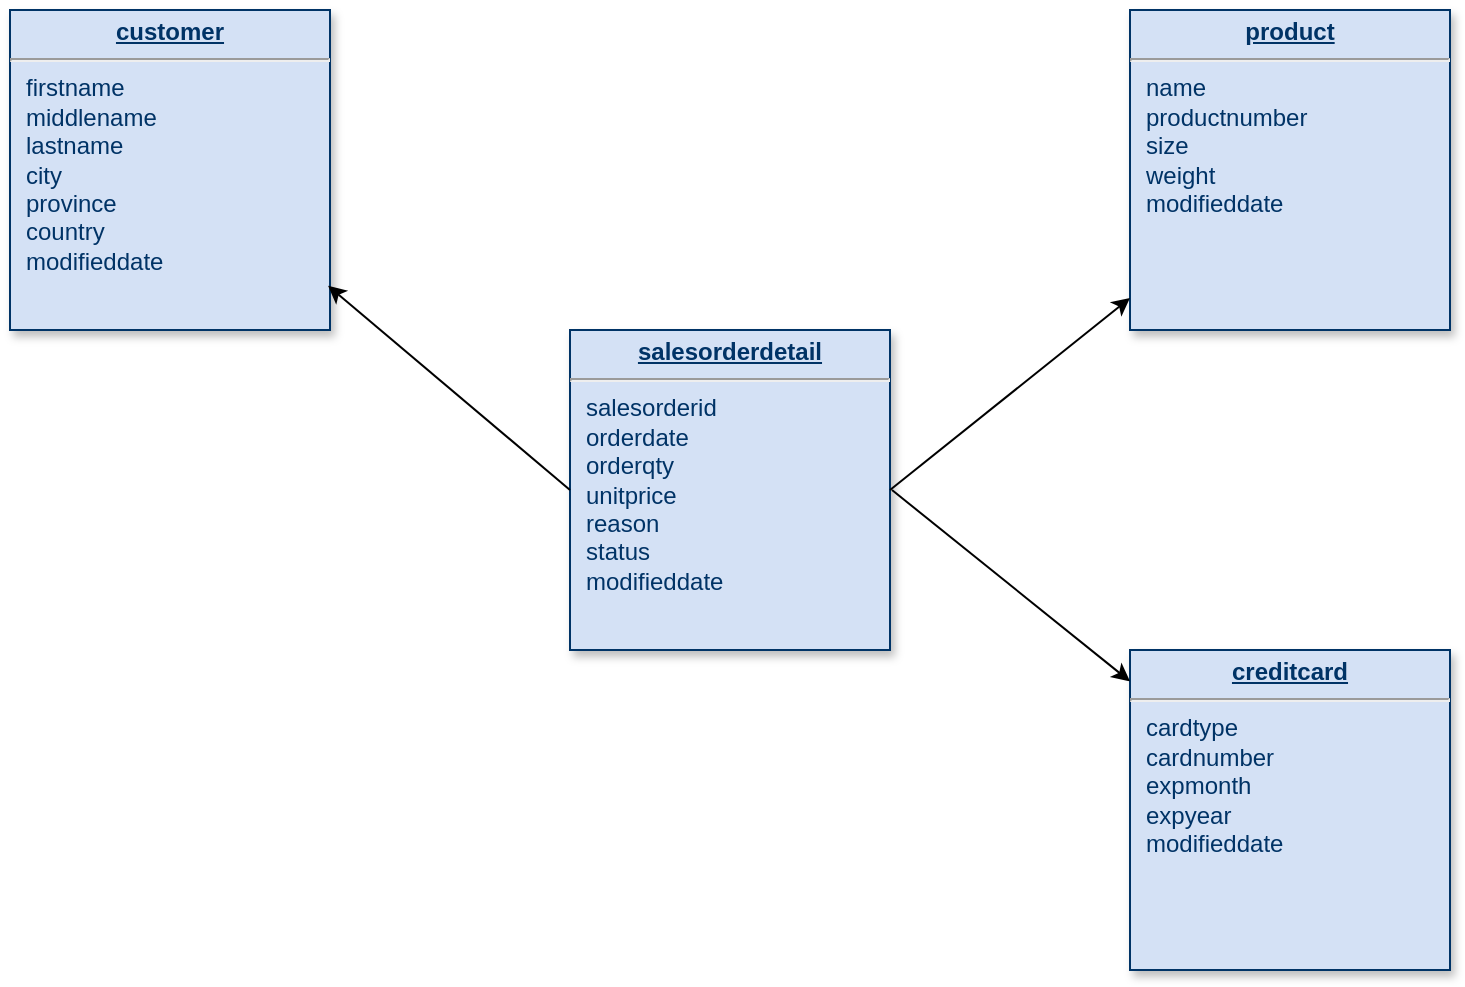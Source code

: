<mxfile version="13.7.9" type="device"><diagram name="Page-1" id="efa7a0a1-bf9b-a30e-e6df-94a7791c09e9"><mxGraphModel dx="2292" dy="904" grid="1" gridSize="10" guides="1" tooltips="1" connect="1" arrows="1" fold="1" page="0" pageScale="1" pageWidth="826" pageHeight="1169" background="#ffffff" math="0" shadow="0"><root><mxCell id="0"/><mxCell id="1" parent="0"/><mxCell id="W1RcKgLJqlA5GZzEUDB9-114" value="&lt;p style=&quot;margin: 0px ; margin-top: 4px ; text-align: center ; text-decoration: underline&quot;&gt;&lt;b&gt;salesorderdetail&lt;/b&gt;&lt;/p&gt;&lt;hr&gt;&lt;p style=&quot;margin: 0px ; margin-left: 8px&quot;&gt;salesorderid&lt;/p&gt;&lt;p style=&quot;margin: 0px ; margin-left: 8px&quot;&gt;orderdate&lt;/p&gt;&lt;p style=&quot;margin: 0px ; margin-left: 8px&quot;&gt;orderqty&lt;/p&gt;&lt;p style=&quot;margin: 0px ; margin-left: 8px&quot;&gt;unitprice&lt;/p&gt;&lt;p style=&quot;margin: 0px ; margin-left: 8px&quot;&gt;reason&lt;/p&gt;&lt;p style=&quot;margin: 0px ; margin-left: 8px&quot;&gt;status&lt;/p&gt;&lt;p style=&quot;margin: 0px ; margin-left: 8px&quot;&gt;modifieddate&lt;/p&gt;&lt;p style=&quot;margin: 0px ; margin-left: 8px&quot;&gt;&lt;br&gt;&lt;/p&gt;" style="verticalAlign=top;align=left;overflow=fill;fontSize=12;fontFamily=Helvetica;html=1;strokeColor=#003366;shadow=1;fillColor=#D4E1F5;fontColor=#003366" parent="1" vertex="1"><mxGeometry x="-680" y="40.0" width="160" height="160" as="geometry"/></mxCell><mxCell id="W1RcKgLJqlA5GZzEUDB9-115" value="&lt;p style=&quot;margin: 0px ; margin-top: 4px ; text-align: center ; text-decoration: underline&quot;&gt;&lt;b&gt;product&lt;/b&gt;&lt;/p&gt;&lt;hr&gt;&lt;p style=&quot;margin: 0px ; margin-left: 8px&quot;&gt;name&lt;/p&gt;&lt;p style=&quot;margin: 0px ; margin-left: 8px&quot;&gt;productnumber&lt;/p&gt;&lt;p style=&quot;margin: 0px ; margin-left: 8px&quot;&gt;size&lt;/p&gt;&lt;p style=&quot;margin: 0px ; margin-left: 8px&quot;&gt;weight&lt;/p&gt;&lt;p style=&quot;margin: 0px ; margin-left: 8px&quot;&gt;modifieddate&lt;/p&gt;" style="verticalAlign=top;align=left;overflow=fill;fontSize=12;fontFamily=Helvetica;html=1;strokeColor=#003366;shadow=1;fillColor=#D4E1F5;fontColor=#003366" parent="1" vertex="1"><mxGeometry x="-400" y="-120.0" width="160" height="160" as="geometry"/></mxCell><mxCell id="W1RcKgLJqlA5GZzEUDB9-116" value="&lt;p style=&quot;margin: 0px ; margin-top: 4px ; text-align: center ; text-decoration: underline&quot;&gt;&lt;b&gt;creditcard&lt;/b&gt;&lt;/p&gt;&lt;hr&gt;&lt;p style=&quot;margin: 0px ; margin-left: 8px&quot;&gt;cardtype&lt;/p&gt;&lt;p style=&quot;margin: 0px ; margin-left: 8px&quot;&gt;cardnumber&lt;/p&gt;&lt;p style=&quot;margin: 0px ; margin-left: 8px&quot;&gt;expmonth&lt;/p&gt;&lt;p style=&quot;margin: 0px ; margin-left: 8px&quot;&gt;expyear&lt;/p&gt;&lt;p style=&quot;margin: 0px ; margin-left: 8px&quot;&gt;modifieddate&lt;br&gt;&lt;/p&gt;" style="verticalAlign=top;align=left;overflow=fill;fontSize=12;fontFamily=Helvetica;html=1;strokeColor=#003366;shadow=1;fillColor=#D4E1F5;fontColor=#003366" parent="1" vertex="1"><mxGeometry x="-400" y="200.0" width="160" height="160" as="geometry"/></mxCell><mxCell id="W1RcKgLJqlA5GZzEUDB9-117" value="&lt;p style=&quot;margin: 0px ; margin-top: 4px ; text-align: center ; text-decoration: underline&quot;&gt;&lt;b&gt;customer&lt;/b&gt;&lt;/p&gt;&lt;hr&gt;&lt;p style=&quot;margin: 0px ; margin-left: 8px&quot;&gt;firstname&lt;/p&gt;&lt;p style=&quot;margin: 0px ; margin-left: 8px&quot;&gt;middlename&lt;/p&gt;&lt;p style=&quot;margin: 0px ; margin-left: 8px&quot;&gt;lastname&lt;/p&gt;&lt;p style=&quot;margin: 0px ; margin-left: 8px&quot;&gt;city&lt;/p&gt;&lt;p style=&quot;margin: 0px ; margin-left: 8px&quot;&gt;province&lt;/p&gt;&lt;p style=&quot;margin: 0px ; margin-left: 8px&quot;&gt;country&lt;/p&gt;&lt;p style=&quot;margin: 0px ; margin-left: 8px&quot;&gt;modifieddate&lt;/p&gt;&lt;p style=&quot;margin: 0px ; margin-left: 8px&quot;&gt;&lt;br&gt;&lt;/p&gt;" style="verticalAlign=top;align=left;overflow=fill;fontSize=12;fontFamily=Helvetica;html=1;strokeColor=#003366;shadow=1;fillColor=#D4E1F5;fontColor=#003366" parent="1" vertex="1"><mxGeometry x="-960" y="-120.0" width="160" height="160" as="geometry"/></mxCell><mxCell id="U17cAzjVIvQP85XPGEUa-1" value="" style="endArrow=classic;html=1;exitX=1;exitY=0.5;exitDx=0;exitDy=0;" edge="1" parent="1" source="W1RcKgLJqlA5GZzEUDB9-114" target="W1RcKgLJqlA5GZzEUDB9-115"><mxGeometry width="50" height="50" relative="1" as="geometry"><mxPoint x="-700" y="20" as="sourcePoint"/><mxPoint x="-650" y="-30" as="targetPoint"/></mxGeometry></mxCell><mxCell id="U17cAzjVIvQP85XPGEUa-2" value="" style="endArrow=classic;html=1;" edge="1" parent="1" target="W1RcKgLJqlA5GZzEUDB9-116"><mxGeometry width="50" height="50" relative="1" as="geometry"><mxPoint x="-519" y="120" as="sourcePoint"/><mxPoint x="-570" y="280" as="targetPoint"/></mxGeometry></mxCell><mxCell id="U17cAzjVIvQP85XPGEUa-3" value="" style="endArrow=classic;html=1;entryX=0.994;entryY=0.862;entryDx=0;entryDy=0;entryPerimeter=0;exitX=0;exitY=0.5;exitDx=0;exitDy=0;" edge="1" parent="1" source="W1RcKgLJqlA5GZzEUDB9-114" target="W1RcKgLJqlA5GZzEUDB9-117"><mxGeometry width="50" height="50" relative="1" as="geometry"><mxPoint x="-910" y="240" as="sourcePoint"/><mxPoint x="-860" y="190" as="targetPoint"/></mxGeometry></mxCell></root></mxGraphModel></diagram></mxfile>